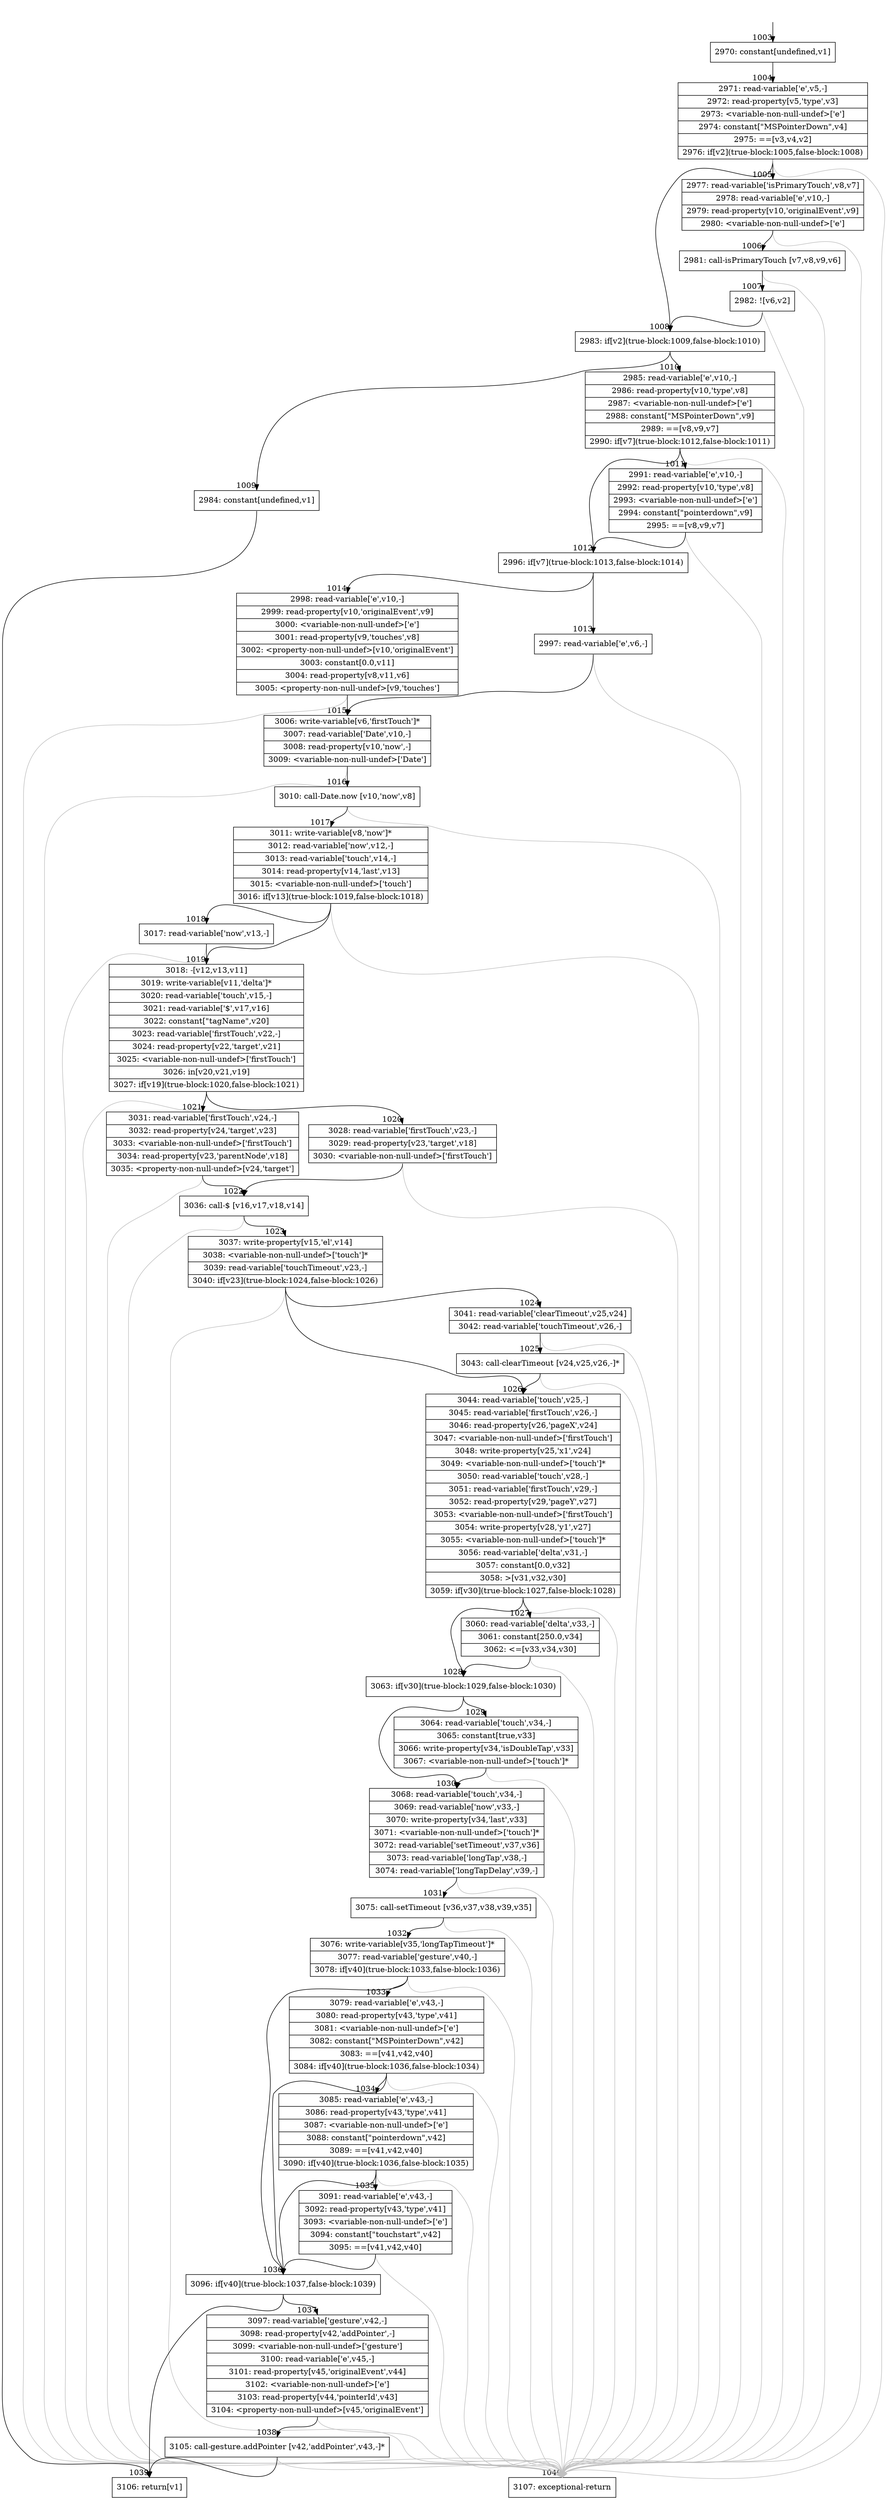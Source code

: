 digraph {
rankdir="TD"
BB_entry82[shape=none,label=""];
BB_entry82 -> BB1003 [tailport=s, headport=n, headlabel="    1003"]
BB1003 [shape=record label="{2970: constant[undefined,v1]}" ] 
BB1003 -> BB1004 [tailport=s, headport=n, headlabel="      1004"]
BB1004 [shape=record label="{2971: read-variable['e',v5,-]|2972: read-property[v5,'type',v3]|2973: \<variable-non-null-undef\>['e']|2974: constant[\"MSPointerDown\",v4]|2975: ==[v3,v4,v2]|2976: if[v2](true-block:1005,false-block:1008)}" ] 
BB1004 -> BB1008 [tailport=s, headport=n, headlabel="      1008"]
BB1004 -> BB1005 [tailport=s, headport=n, headlabel="      1005"]
BB1004 -> BB1040 [tailport=s, headport=n, color=gray, headlabel="      1040"]
BB1005 [shape=record label="{2977: read-variable['isPrimaryTouch',v8,v7]|2978: read-variable['e',v10,-]|2979: read-property[v10,'originalEvent',v9]|2980: \<variable-non-null-undef\>['e']}" ] 
BB1005 -> BB1006 [tailport=s, headport=n, headlabel="      1006"]
BB1005 -> BB1040 [tailport=s, headport=n, color=gray]
BB1006 [shape=record label="{2981: call-isPrimaryTouch [v7,v8,v9,v6]}" ] 
BB1006 -> BB1007 [tailport=s, headport=n, headlabel="      1007"]
BB1006 -> BB1040 [tailport=s, headport=n, color=gray]
BB1007 [shape=record label="{2982: ![v6,v2]}" ] 
BB1007 -> BB1008 [tailport=s, headport=n]
BB1007 -> BB1040 [tailport=s, headport=n, color=gray]
BB1008 [shape=record label="{2983: if[v2](true-block:1009,false-block:1010)}" ] 
BB1008 -> BB1009 [tailport=s, headport=n, headlabel="      1009"]
BB1008 -> BB1010 [tailport=s, headport=n, headlabel="      1010"]
BB1009 [shape=record label="{2984: constant[undefined,v1]}" ] 
BB1009 -> BB1039 [tailport=s, headport=n, headlabel="      1039"]
BB1010 [shape=record label="{2985: read-variable['e',v10,-]|2986: read-property[v10,'type',v8]|2987: \<variable-non-null-undef\>['e']|2988: constant[\"MSPointerDown\",v9]|2989: ==[v8,v9,v7]|2990: if[v7](true-block:1012,false-block:1011)}" ] 
BB1010 -> BB1012 [tailport=s, headport=n, headlabel="      1012"]
BB1010 -> BB1011 [tailport=s, headport=n, headlabel="      1011"]
BB1010 -> BB1040 [tailport=s, headport=n, color=gray]
BB1011 [shape=record label="{2991: read-variable['e',v10,-]|2992: read-property[v10,'type',v8]|2993: \<variable-non-null-undef\>['e']|2994: constant[\"pointerdown\",v9]|2995: ==[v8,v9,v7]}" ] 
BB1011 -> BB1012 [tailport=s, headport=n]
BB1011 -> BB1040 [tailport=s, headport=n, color=gray]
BB1012 [shape=record label="{2996: if[v7](true-block:1013,false-block:1014)}" ] 
BB1012 -> BB1013 [tailport=s, headport=n, headlabel="      1013"]
BB1012 -> BB1014 [tailport=s, headport=n, headlabel="      1014"]
BB1013 [shape=record label="{2997: read-variable['e',v6,-]}" ] 
BB1013 -> BB1015 [tailport=s, headport=n, headlabel="      1015"]
BB1013 -> BB1040 [tailport=s, headport=n, color=gray]
BB1014 [shape=record label="{2998: read-variable['e',v10,-]|2999: read-property[v10,'originalEvent',v9]|3000: \<variable-non-null-undef\>['e']|3001: read-property[v9,'touches',v8]|3002: \<property-non-null-undef\>[v10,'originalEvent']|3003: constant[0.0,v11]|3004: read-property[v8,v11,v6]|3005: \<property-non-null-undef\>[v9,'touches']}" ] 
BB1014 -> BB1015 [tailport=s, headport=n]
BB1014 -> BB1040 [tailport=s, headport=n, color=gray]
BB1015 [shape=record label="{3006: write-variable[v6,'firstTouch']*|3007: read-variable['Date',v10,-]|3008: read-property[v10,'now',-]|3009: \<variable-non-null-undef\>['Date']}" ] 
BB1015 -> BB1016 [tailport=s, headport=n, headlabel="      1016"]
BB1015 -> BB1040 [tailport=s, headport=n, color=gray]
BB1016 [shape=record label="{3010: call-Date.now [v10,'now',v8]}" ] 
BB1016 -> BB1017 [tailport=s, headport=n, headlabel="      1017"]
BB1016 -> BB1040 [tailport=s, headport=n, color=gray]
BB1017 [shape=record label="{3011: write-variable[v8,'now']*|3012: read-variable['now',v12,-]|3013: read-variable['touch',v14,-]|3014: read-property[v14,'last',v13]|3015: \<variable-non-null-undef\>['touch']|3016: if[v13](true-block:1019,false-block:1018)}" ] 
BB1017 -> BB1019 [tailport=s, headport=n, headlabel="      1019"]
BB1017 -> BB1018 [tailport=s, headport=n, headlabel="      1018"]
BB1017 -> BB1040 [tailport=s, headport=n, color=gray]
BB1018 [shape=record label="{3017: read-variable['now',v13,-]}" ] 
BB1018 -> BB1019 [tailport=s, headport=n]
BB1018 -> BB1040 [tailport=s, headport=n, color=gray]
BB1019 [shape=record label="{3018: -[v12,v13,v11]|3019: write-variable[v11,'delta']*|3020: read-variable['touch',v15,-]|3021: read-variable['$',v17,v16]|3022: constant[\"tagName\",v20]|3023: read-variable['firstTouch',v22,-]|3024: read-property[v22,'target',v21]|3025: \<variable-non-null-undef\>['firstTouch']|3026: in[v20,v21,v19]|3027: if[v19](true-block:1020,false-block:1021)}" ] 
BB1019 -> BB1020 [tailport=s, headport=n, headlabel="      1020"]
BB1019 -> BB1021 [tailport=s, headport=n, headlabel="      1021"]
BB1019 -> BB1040 [tailport=s, headport=n, color=gray]
BB1020 [shape=record label="{3028: read-variable['firstTouch',v23,-]|3029: read-property[v23,'target',v18]|3030: \<variable-non-null-undef\>['firstTouch']}" ] 
BB1020 -> BB1022 [tailport=s, headport=n, headlabel="      1022"]
BB1020 -> BB1040 [tailport=s, headport=n, color=gray]
BB1021 [shape=record label="{3031: read-variable['firstTouch',v24,-]|3032: read-property[v24,'target',v23]|3033: \<variable-non-null-undef\>['firstTouch']|3034: read-property[v23,'parentNode',v18]|3035: \<property-non-null-undef\>[v24,'target']}" ] 
BB1021 -> BB1022 [tailport=s, headport=n]
BB1021 -> BB1040 [tailport=s, headport=n, color=gray]
BB1022 [shape=record label="{3036: call-$ [v16,v17,v18,v14]}" ] 
BB1022 -> BB1023 [tailport=s, headport=n, headlabel="      1023"]
BB1022 -> BB1040 [tailport=s, headport=n, color=gray]
BB1023 [shape=record label="{3037: write-property[v15,'el',v14]|3038: \<variable-non-null-undef\>['touch']*|3039: read-variable['touchTimeout',v23,-]|3040: if[v23](true-block:1024,false-block:1026)}" ] 
BB1023 -> BB1024 [tailport=s, headport=n, headlabel="      1024"]
BB1023 -> BB1026 [tailport=s, headport=n, headlabel="      1026"]
BB1023 -> BB1040 [tailport=s, headport=n, color=gray]
BB1024 [shape=record label="{3041: read-variable['clearTimeout',v25,v24]|3042: read-variable['touchTimeout',v26,-]}" ] 
BB1024 -> BB1025 [tailport=s, headport=n, headlabel="      1025"]
BB1024 -> BB1040 [tailport=s, headport=n, color=gray]
BB1025 [shape=record label="{3043: call-clearTimeout [v24,v25,v26,-]*}" ] 
BB1025 -> BB1026 [tailport=s, headport=n]
BB1025 -> BB1040 [tailport=s, headport=n, color=gray]
BB1026 [shape=record label="{3044: read-variable['touch',v25,-]|3045: read-variable['firstTouch',v26,-]|3046: read-property[v26,'pageX',v24]|3047: \<variable-non-null-undef\>['firstTouch']|3048: write-property[v25,'x1',v24]|3049: \<variable-non-null-undef\>['touch']*|3050: read-variable['touch',v28,-]|3051: read-variable['firstTouch',v29,-]|3052: read-property[v29,'pageY',v27]|3053: \<variable-non-null-undef\>['firstTouch']|3054: write-property[v28,'y1',v27]|3055: \<variable-non-null-undef\>['touch']*|3056: read-variable['delta',v31,-]|3057: constant[0.0,v32]|3058: \>[v31,v32,v30]|3059: if[v30](true-block:1027,false-block:1028)}" ] 
BB1026 -> BB1028 [tailport=s, headport=n, headlabel="      1028"]
BB1026 -> BB1027 [tailport=s, headport=n, headlabel="      1027"]
BB1026 -> BB1040 [tailport=s, headport=n, color=gray]
BB1027 [shape=record label="{3060: read-variable['delta',v33,-]|3061: constant[250.0,v34]|3062: \<=[v33,v34,v30]}" ] 
BB1027 -> BB1028 [tailport=s, headport=n]
BB1027 -> BB1040 [tailport=s, headport=n, color=gray]
BB1028 [shape=record label="{3063: if[v30](true-block:1029,false-block:1030)}" ] 
BB1028 -> BB1029 [tailport=s, headport=n, headlabel="      1029"]
BB1028 -> BB1030 [tailport=s, headport=n, headlabel="      1030"]
BB1029 [shape=record label="{3064: read-variable['touch',v34,-]|3065: constant[true,v33]|3066: write-property[v34,'isDoubleTap',v33]|3067: \<variable-non-null-undef\>['touch']*}" ] 
BB1029 -> BB1030 [tailport=s, headport=n]
BB1029 -> BB1040 [tailport=s, headport=n, color=gray]
BB1030 [shape=record label="{3068: read-variable['touch',v34,-]|3069: read-variable['now',v33,-]|3070: write-property[v34,'last',v33]|3071: \<variable-non-null-undef\>['touch']*|3072: read-variable['setTimeout',v37,v36]|3073: read-variable['longTap',v38,-]|3074: read-variable['longTapDelay',v39,-]}" ] 
BB1030 -> BB1031 [tailport=s, headport=n, headlabel="      1031"]
BB1030 -> BB1040 [tailport=s, headport=n, color=gray]
BB1031 [shape=record label="{3075: call-setTimeout [v36,v37,v38,v39,v35]}" ] 
BB1031 -> BB1032 [tailport=s, headport=n, headlabel="      1032"]
BB1031 -> BB1040 [tailport=s, headport=n, color=gray]
BB1032 [shape=record label="{3076: write-variable[v35,'longTapTimeout']*|3077: read-variable['gesture',v40,-]|3078: if[v40](true-block:1033,false-block:1036)}" ] 
BB1032 -> BB1036 [tailport=s, headport=n, headlabel="      1036"]
BB1032 -> BB1033 [tailport=s, headport=n, headlabel="      1033"]
BB1032 -> BB1040 [tailport=s, headport=n, color=gray]
BB1033 [shape=record label="{3079: read-variable['e',v43,-]|3080: read-property[v43,'type',v41]|3081: \<variable-non-null-undef\>['e']|3082: constant[\"MSPointerDown\",v42]|3083: ==[v41,v42,v40]|3084: if[v40](true-block:1036,false-block:1034)}" ] 
BB1033 -> BB1036 [tailport=s, headport=n]
BB1033 -> BB1034 [tailport=s, headport=n, headlabel="      1034"]
BB1033 -> BB1040 [tailport=s, headport=n, color=gray]
BB1034 [shape=record label="{3085: read-variable['e',v43,-]|3086: read-property[v43,'type',v41]|3087: \<variable-non-null-undef\>['e']|3088: constant[\"pointerdown\",v42]|3089: ==[v41,v42,v40]|3090: if[v40](true-block:1036,false-block:1035)}" ] 
BB1034 -> BB1036 [tailport=s, headport=n]
BB1034 -> BB1035 [tailport=s, headport=n, headlabel="      1035"]
BB1034 -> BB1040 [tailport=s, headport=n, color=gray]
BB1035 [shape=record label="{3091: read-variable['e',v43,-]|3092: read-property[v43,'type',v41]|3093: \<variable-non-null-undef\>['e']|3094: constant[\"touchstart\",v42]|3095: ==[v41,v42,v40]}" ] 
BB1035 -> BB1036 [tailport=s, headport=n]
BB1035 -> BB1040 [tailport=s, headport=n, color=gray]
BB1036 [shape=record label="{3096: if[v40](true-block:1037,false-block:1039)}" ] 
BB1036 -> BB1037 [tailport=s, headport=n, headlabel="      1037"]
BB1036 -> BB1039 [tailport=s, headport=n]
BB1037 [shape=record label="{3097: read-variable['gesture',v42,-]|3098: read-property[v42,'addPointer',-]|3099: \<variable-non-null-undef\>['gesture']|3100: read-variable['e',v45,-]|3101: read-property[v45,'originalEvent',v44]|3102: \<variable-non-null-undef\>['e']|3103: read-property[v44,'pointerId',v43]|3104: \<property-non-null-undef\>[v45,'originalEvent']}" ] 
BB1037 -> BB1038 [tailport=s, headport=n, headlabel="      1038"]
BB1037 -> BB1040 [tailport=s, headport=n, color=gray]
BB1038 [shape=record label="{3105: call-gesture.addPointer [v42,'addPointer',v43,-]*}" ] 
BB1038 -> BB1039 [tailport=s, headport=n]
BB1038 -> BB1040 [tailport=s, headport=n, color=gray]
BB1039 [shape=record label="{3106: return[v1]}" ] 
BB1040 [shape=record label="{3107: exceptional-return}" ] 
//#$~ 804
}
